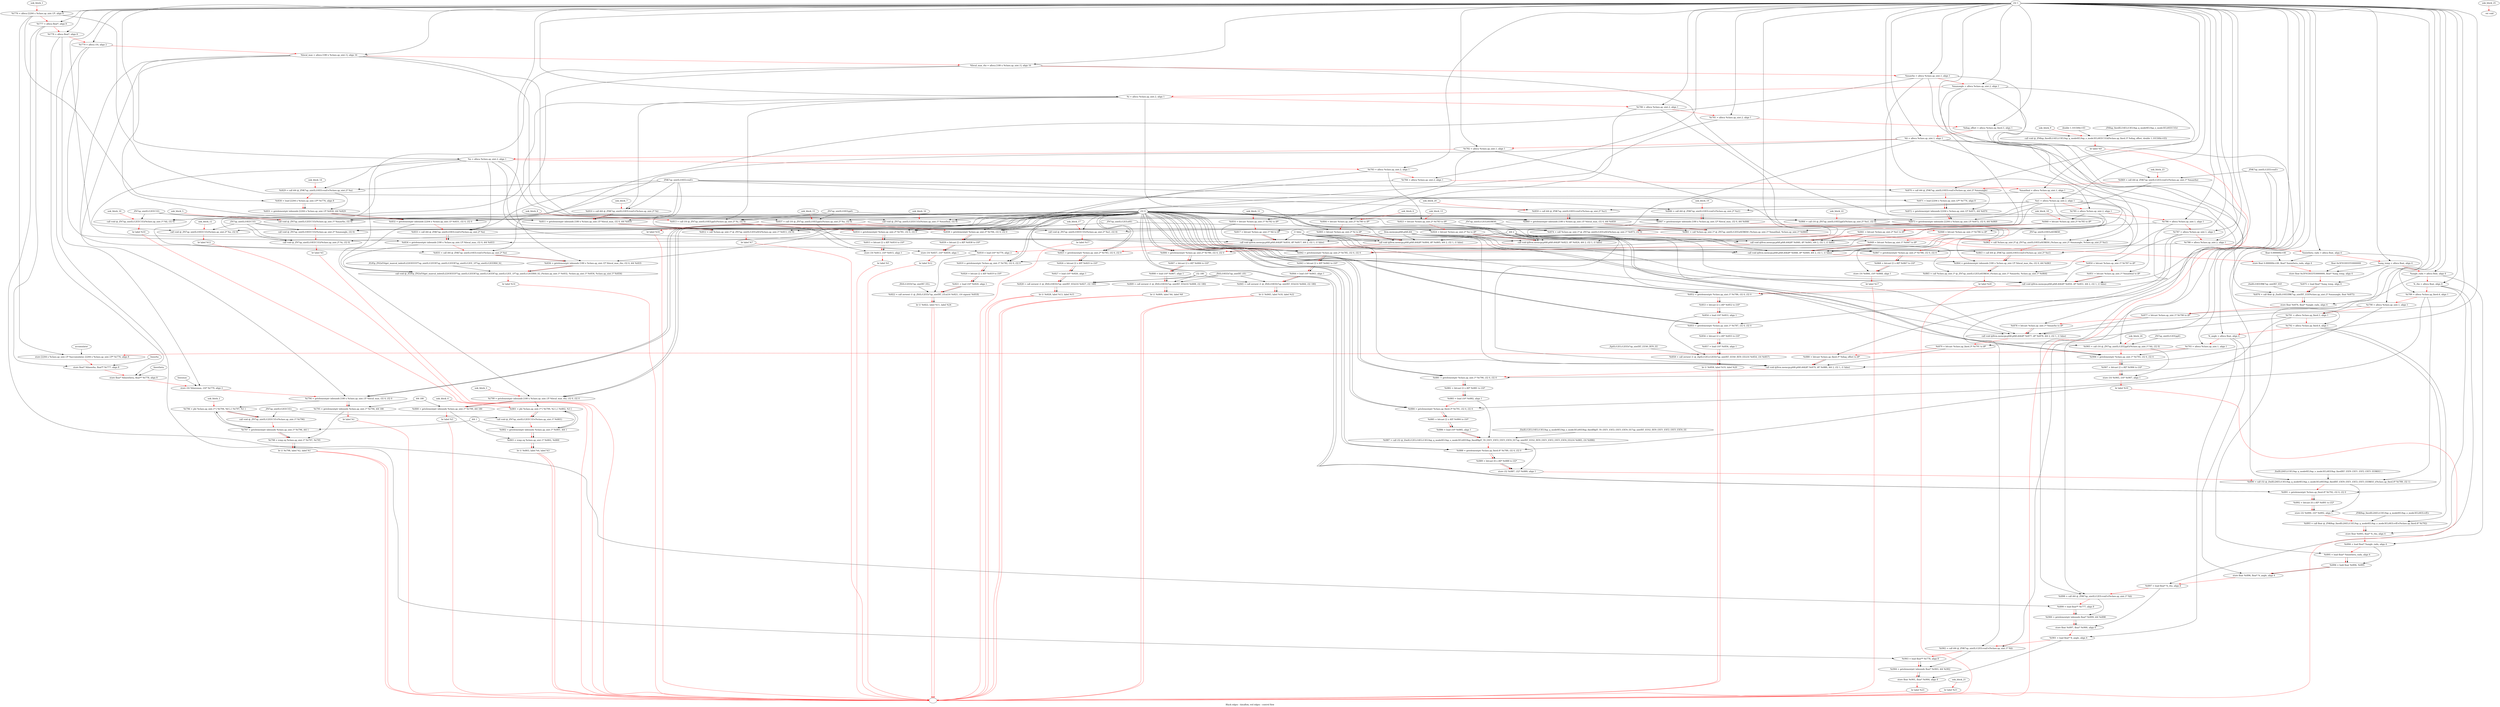 digraph G {
compound=true
label="Black edges - dataflow, red edges - control flow"
"t776" [label="  %t776 = alloca [2204 x %class.ap_uint.1]*, align 8"]
"t777" [label="  %t777 = alloca float*, align 8"]
"t778" [label="  %t778 = alloca float*, align 8"]
"t779" [label="  %t779 = alloca i16, align 2"]
"local_max" [label="  %local_max = alloca [180 x %class.ap_uint.1], align 16"]
"local_max_rho" [label="  %local_max_rho = alloca [180 x %class.ap_uint.1], align 16"]
"maxrho" [label="  %maxrho = alloca %class.ap_uint.1, align 1"]
"maxangle" [label="  %maxangle = alloca %class.ap_uint.2, align 1"]
"i" [label="  %i = alloca %class.ap_uint.2, align 1"]
"t780" [label="  %t780 = alloca %class.ap_uint.2, align 1"]
"t781" [label="  %t781 = alloca %class.ap_uint.2, align 1"]
"diag_offset" [label="  %diag_offset = alloca %class.ap_fixed.3, align 1"]
"li" [label="  %li = alloca %class.ap_uint.1, align 1"]
"t782" [label="  %t782 = alloca %class.ap_uint.1, align 1"]
"n" [label="  %n = alloca %class.ap_uint.2, align 1"]
"t783" [label="  %t783 = alloca %class.ap_uint.2, align 1"]
"t784" [label="  %t784 = alloca %class.ap_uint.2, align 1"]
"maxfinal" [label="  %maxfinal = alloca %class.ap_uint.1, align 1"]
"n1" [label="  %n1 = alloca %class.ap_uint.2, align 1"]
"t785" [label="  %t785 = alloca %class.ap_uint.2, align 1"]
"t786" [label="  %t786 = alloca %class.ap_uint.1, align 1"]
"t787" [label="  %t787 = alloca %class.ap_uint.1, align 1"]
"t788" [label="  %t788 = alloca %class.ap_uint.2, align 1"]
"mintheta_radn" [label="  %mintheta_radn = alloca float, align 4"]
"ang_temp" [label="  %ang_temp = alloca float, align 4"]
"angle_radn" [label="  %angle_radn = alloca float, align 4"]
"_rho" [label="  %_rho = alloca float, align 4"]
"t789" [label="  %t789 = alloca %class.ap_fixed.4, align 1"]
"t790" [label="  %t790 = alloca %class.ap_uint.1, align 1"]
"t791" [label="  %t791 = alloca %class.ap_fixed.3, align 1"]
"t792" [label="  %t792 = alloca %class.ap_fixed.4, align 1"]
"_angle" [label="  %_angle = alloca float, align 4"]
"t793" [label="  %t793 = alloca %class.ap_uint.1, align 1"]
"_1" [label="  store [2204 x %class.ap_uint.1]* %accumulator, [2204 x %class.ap_uint.1]** %t776, align 8"]
"_2" [label="  store float* %linesrho, float** %t777, align 8"]
"_3" [label="  store float* %linestheta, float** %t778, align 8"]
"_4" [label="  store i16 %linesmax, i16* %t779, align 2"]
"t794" [label="  %t794 = getelementptr inbounds [180 x %class.ap_uint.1]* %local_max, i32 0, i32 0"]
"t795" [label="  %t795 = getelementptr inbounds %class.ap_uint.1* %t794, i64 180"]
"_5" [label="  br label %1"]
"unk_block_1" -> "t776"[color=red]
"i32 1" -> "t776"
"t776" -> "t777"[color=red weight=2]
"i32 1" -> "t777"
"t777" -> "t778"[color=red weight=2]
"i32 1" -> "t778"
"t778" -> "t779"[color=red weight=2]
"i32 1" -> "t779"
"t779" -> "local_max"[color=red weight=2]
"i32 1" -> "local_max"
"local_max" -> "local_max_rho"[color=red weight=2]
"i32 1" -> "local_max_rho"
"local_max_rho" -> "maxrho"[color=red weight=2]
"i32 1" -> "maxrho"
"maxrho" -> "maxangle"[color=red weight=2]
"i32 1" -> "maxangle"
"maxangle" -> "i"[color=red weight=2]
"i32 1" -> "i"
"i" -> "t780"[color=red weight=2]
"i32 1" -> "t780"
"t780" -> "t781"[color=red weight=2]
"i32 1" -> "t781"
"t781" -> "diag_offset"[color=red weight=2]
"i32 1" -> "diag_offset"
"diag_offset" -> "li"[color=red weight=2]
"i32 1" -> "li"
"li" -> "t782"[color=red weight=2]
"i32 1" -> "t782"
"t782" -> "n"[color=red weight=2]
"i32 1" -> "n"
"n" -> "t783"[color=red weight=2]
"i32 1" -> "t783"
"t783" -> "t784"[color=red weight=2]
"i32 1" -> "t784"
"t784" -> "maxfinal"[color=red weight=2]
"i32 1" -> "maxfinal"
"maxfinal" -> "n1"[color=red weight=2]
"i32 1" -> "n1"
"n1" -> "t785"[color=red weight=2]
"i32 1" -> "t785"
"t785" -> "t786"[color=red weight=2]
"i32 1" -> "t786"
"t786" -> "t787"[color=red weight=2]
"i32 1" -> "t787"
"t787" -> "t788"[color=red weight=2]
"i32 1" -> "t788"
"t788" -> "mintheta_radn"[color=red weight=2]
"i32 1" -> "mintheta_radn"
"mintheta_radn" -> "ang_temp"[color=red weight=2]
"i32 1" -> "ang_temp"
"ang_temp" -> "angle_radn"[color=red weight=2]
"i32 1" -> "angle_radn"
"angle_radn" -> "_rho"[color=red weight=2]
"i32 1" -> "_rho"
"_rho" -> "t789"[color=red weight=2]
"i32 1" -> "t789"
"t789" -> "t790"[color=red weight=2]
"i32 1" -> "t790"
"t790" -> "t791"[color=red weight=2]
"i32 1" -> "t791"
"t791" -> "t792"[color=red weight=2]
"i32 1" -> "t792"
"t792" -> "_angle"[color=red weight=2]
"i32 1" -> "_angle"
"_angle" -> "t793"[color=red weight=2]
"i32 1" -> "t793"
"t793" -> "_1"[color=red weight=2]
"accumulator" -> "_1"
"t776" -> "_1"
"_1" -> "_2"[color=red weight=2]
"linesrho" -> "_2"
"t777" -> "_2"
"_2" -> "_3"[color=red weight=2]
"linestheta" -> "_3"
"t778" -> "_3"
"_3" -> "_4"[color=red weight=2]
"linesmax" -> "_4"
"t779" -> "_4"
"_4" -> "t794"[color=red weight=2]
"local_max" -> "t794"
"i32 0" -> "t794"
"i32 0" -> "t794"
"t794" -> "t795"[color=red weight=2]
"t794" -> "t795"
"i64 180" -> "t795"
"t795" -> "_5"[color=red weight=2]
"_5" -> ""[color=red]

"t796" [label="  %t796 = phi %class.ap_uint.1* [ %t794, %0 ], [ %t797, %1 ]"]
"_6" [label="  call void @_ZN7ap_uintILi12EEC1Ev(%class.ap_uint.1* %t796)"]
"t797" [label="  %t797 = getelementptr inbounds %class.ap_uint.1* %t796, i64 1"]
"t798" [label="  %t798 = icmp eq %class.ap_uint.1* %t797, %t795"]
"_7" [label="  br i1 %t798, label %2, label %1"]
"unk_block_2" -> "t796"[color=red]
"t794" -> "t796"
"t797" -> "t796"
"t796" -> "_6"[color=red weight=2]
"t796" -> "_6"
"_ZN7ap_uintILi12EEC1Ev" -> "_6"
"_6" -> "t797"[color=red weight=2]
"t796" -> "t797"
"i64 1" -> "t797"
"t797" -> "t798"[color=red weight=2]
"t797" -> "t798"
"t795" -> "t798"
"t798" -> "_7"[color=red weight=2]
"t798" -> "_7"
"_7" -> ""[color=red]
"_7" -> ""[color=red]

"t799" [label="  %t799 = getelementptr inbounds [180 x %class.ap_uint.1]* %local_max_rho, i32 0, i32 0"]
"t800" [label="  %t800 = getelementptr inbounds %class.ap_uint.1* %t799, i64 180"]
"_8" [label="  br label %3"]
"unk_block_3" -> "t799"[color=red]
"local_max_rho" -> "t799"
"i32 0" -> "t799"
"i32 0" -> "t799"
"t799" -> "t800"[color=red weight=2]
"t799" -> "t800"
"i64 180" -> "t800"
"t800" -> "_8"[color=red weight=2]
"_8" -> ""[color=red]

"t801" [label="  %t801 = phi %class.ap_uint.1* [ %t799, %2 ], [ %t802, %3 ]"]
"_9" [label="  call void @_ZN7ap_uintILi12EEC1Ev(%class.ap_uint.1* %t801)"]
"t802" [label="  %t802 = getelementptr inbounds %class.ap_uint.1* %t801, i64 1"]
"t803" [label="  %t803 = icmp eq %class.ap_uint.1* %t802, %t800"]
"_10" [label="  br i1 %t803, label %4, label %3"]
"unk_block_4" -> "t801"[color=red]
"t799" -> "t801"
"t802" -> "t801"
"t801" -> "_9"[color=red weight=2]
"t801" -> "_9"
"_ZN7ap_uintILi12EEC1Ev" -> "_9"
"_9" -> "t802"[color=red weight=2]
"t801" -> "t802"
"i64 1" -> "t802"
"t802" -> "t803"[color=red weight=2]
"t802" -> "t803"
"t800" -> "t803"
"t803" -> "_10"[color=red weight=2]
"t803" -> "_10"
"_10" -> ""[color=red]
"_10" -> ""[color=red]

"_11" [label="  call void @_ZN7ap_uintILi12EEC1Ei(%class.ap_uint.1* %maxrho, i32 0)"]
"_12" [label="  call void @_ZN7ap_uintILi10EEC1Ei(%class.ap_uint.2* %maxangle, i32 0)"]
"_13" [label="  call void @_ZN7ap_uintILi10EEC1Ei(%class.ap_uint.2* %i, i32 0)"]
"_14" [label="  br label %5"]
"unk_block_5" -> "_11"[color=red]
"maxrho" -> "_11"
"i32 0" -> "_11"
"_ZN7ap_uintILi12EEC1Ei" -> "_11"
"_11" -> "_12"[color=red weight=2]
"maxangle" -> "_12"
"i32 0" -> "_12"
"_ZN7ap_uintILi10EEC1Ei" -> "_12"
"_12" -> "_13"[color=red weight=2]
"i" -> "_13"
"i32 0" -> "_13"
"_ZN7ap_uintILi10EEC1Ei" -> "_13"
"_13" -> "_14"[color=red weight=2]
"_14" -> ""[color=red]

"t804" [label="  %t804 = bitcast %class.ap_uint.2* %t780 to i8*"]
"t805" [label="  %t805 = bitcast %class.ap_uint.2* %i to i8*"]
"_15" [label="  call void @llvm.memcpy.p0i8.p0i8.i64(i8* %t804, i8* %t805, i64 2, i32 1, i1 false)"]
"t806" [label="  %t806 = getelementptr %class.ap_uint.2* %t780, i32 0, i32 0"]
"t807" [label="  %t807 = bitcast [2 x i8]* %t806 to i16*"]
"t808" [label="  %t808 = load i16* %t807, align 1"]
"t809" [label="  %t809 = call zeroext i1 @_ZltILi10EEb7ap_uintIXT_EEi(i16 %t808, i32 180)"]
"_16" [label="  br i1 %t809, label %6, label %8"]
"unk_block_6" -> "t804"[color=red]
"t780" -> "t804"
"t804" -> "t805"[color=red weight=2]
"i" -> "t805"
"t805" -> "_15"[color=red weight=2]
"t804" -> "_15"
"t805" -> "_15"
"i64 2" -> "_15"
"i32 1" -> "_15"
"i1 false" -> "_15"
"llvm.memcpy.p0i8.p0i8.i64" -> "_15"
"_15" -> "t806"[color=red weight=2]
"t780" -> "t806"
"i32 0" -> "t806"
"i32 0" -> "t806"
"t806" -> "t807"[color=red weight=2]
"t806" -> "t807"
"t807" -> "t808"[color=red weight=2]
"t807" -> "t808"
"t808" -> "t809"[color=red weight=2]
"t808" -> "t809"
"i32 180" -> "t809"
"_ZltILi10EEb7ap_uintIXT_EEi" -> "t809"
"t809" -> "_16"[color=red weight=2]
"t809" -> "_16"
"_16" -> ""[color=red]
"_16" -> ""[color=red]

"t810" [label="  %t810 = call i64 @_ZNK7ap_uintILi10EEcvmEv(%class.ap_uint.2* %i)"]
"t811" [label="  %t811 = getelementptr inbounds [180 x %class.ap_uint.1]* %local_max, i32 0, i64 %t810"]
"t812" [label="  %t812 = call %class.ap_uint.1* @_ZN7ap_uintILi12EEaSEi(%class.ap_uint.1* %t811, i32 0)"]
"_17" [label="  br label %7"]
"unk_block_7" -> "t810"[color=red]
"i" -> "t810"
"_ZNK7ap_uintILi10EEcvmEv" -> "t810"
"t810" -> "t811"[color=red weight=2]
"local_max" -> "t811"
"i32 0" -> "t811"
"t810" -> "t811"
"t811" -> "t812"[color=red weight=2]
"t811" -> "t812"
"i32 0" -> "t812"
"_ZN7ap_uintILi12EEaSEi" -> "t812"
"t812" -> "_17"[color=red weight=2]
"_17" -> ""[color=red]

"t813" [label="  %t813 = call i16 @_ZN7ap_uintILi10EEppEi(%class.ap_uint.2* %i, i32 0)"]
"t814" [label="  %t814 = getelementptr %class.ap_uint.2* %t781, i32 0, i32 0"]
"t815" [label="  %t815 = bitcast [2 x i8]* %t814 to i16*"]
"_18" [label="  store i16 %t813, i16* %t815, align 1"]
"_19" [label="  br label %5"]
"unk_block_8" -> "t813"[color=red]
"i" -> "t813"
"i32 0" -> "t813"
"_ZN7ap_uintILi10EEppEi" -> "t813"
"t813" -> "t814"[color=red weight=2]
"t781" -> "t814"
"i32 0" -> "t814"
"i32 0" -> "t814"
"t814" -> "t815"[color=red weight=2]
"t814" -> "t815"
"t815" -> "_18"[color=red weight=2]
"t813" -> "_18"
"t815" -> "_18"
"_18" -> "_19"[color=red weight=2]
"_19" -> ""[color=red]

"_20" [label="  call void @_ZN8ap_fixedILi14ELi13EL9ap_q_mode0EL9ap_o_mode3ELi0EEC1Ed(%class.ap_fixed.3* %diag_offset, double 1.101500e+03)"]
"_21" [label="  br label %9"]
"unk_block_9" -> "_20"[color=red]
"diag_offset" -> "_20"
"double 1.101500e+03" -> "_20"
"_ZN8ap_fixedILi14ELi13EL9ap_q_mode0EL9ap_o_mode3ELi0EEC1Ed" -> "_20"
"_20" -> "_21"[color=red weight=2]
"_21" -> ""[color=red]

"_22" [label="  call void @_ZN7ap_uintILi12EEC1Ei(%class.ap_uint.1* %li, i32 0)"]
"_23" [label="  br label %10"]
"unk_block_10" -> "_22"[color=red]
"li" -> "_22"
"i32 0" -> "_22"
"_ZN7ap_uintILi12EEC1Ei" -> "_22"
"_22" -> "_23"[color=red weight=2]
"_23" -> ""[color=red]

"t816" [label="  %t816 = bitcast %class.ap_uint.1* %t782 to i8*"]
"t817" [label="  %t817 = bitcast %class.ap_uint.1* %li to i8*"]
"_24" [label="  call void @llvm.memcpy.p0i8.p0i8.i64(i8* %t816, i8* %t817, i64 2, i32 1, i1 false)"]
"t818" [label="  %t818 = load i16* %t779, align 2"]
"t819" [label="  %t819 = getelementptr %class.ap_uint.1* %t782, i32 0, i32 0"]
"t820" [label="  %t820 = bitcast [2 x i8]* %t819 to i16*"]
"t821" [label="  %t821 = load i16* %t820, align 1"]
"t822" [label="  %t822 = call zeroext i1 @_ZltILi12EEb7ap_uintIXT_EEs(i16 %t821, i16 signext %t818)"]
"_25" [label="  br i1 %t822, label %11, label %24"]
"unk_block_11" -> "t816"[color=red]
"t782" -> "t816"
"t816" -> "t817"[color=red weight=2]
"li" -> "t817"
"t817" -> "_24"[color=red weight=2]
"t816" -> "_24"
"t817" -> "_24"
"i64 2" -> "_24"
"i32 1" -> "_24"
"i1 false" -> "_24"
"llvm.memcpy.p0i8.p0i8.i64" -> "_24"
"_24" -> "t818"[color=red weight=2]
"t779" -> "t818"
"t818" -> "t819"[color=red weight=2]
"t782" -> "t819"
"i32 0" -> "t819"
"i32 0" -> "t819"
"t819" -> "t820"[color=red weight=2]
"t819" -> "t820"
"t820" -> "t821"[color=red weight=2]
"t820" -> "t821"
"t821" -> "t822"[color=red weight=2]
"t821" -> "t822"
"t818" -> "t822"
"_ZltILi12EEb7ap_uintIXT_EEs" -> "t822"
"t822" -> "_25"[color=red weight=2]
"t822" -> "_25"
"_25" -> ""[color=red]
"_25" -> ""[color=red]

"_26" [label="  call void @_ZN7ap_uintILi10EEC1Ei(%class.ap_uint.2* %n, i32 0)"]
"_27" [label="  br label %12"]
"unk_block_12" -> "_26"[color=red]
"n" -> "_26"
"i32 0" -> "_26"
"_ZN7ap_uintILi10EEC1Ei" -> "_26"
"_26" -> "_27"[color=red weight=2]
"_27" -> ""[color=red]

"t823" [label="  %t823 = bitcast %class.ap_uint.2* %t783 to i8*"]
"t824" [label="  %t824 = bitcast %class.ap_uint.2* %n to i8*"]
"_28" [label="  call void @llvm.memcpy.p0i8.p0i8.i64(i8* %t823, i8* %t824, i64 2, i32 1, i1 false)"]
"t825" [label="  %t825 = getelementptr %class.ap_uint.2* %t783, i32 0, i32 0"]
"t826" [label="  %t826 = bitcast [2 x i8]* %t825 to i16*"]
"t827" [label="  %t827 = load i16* %t826, align 1"]
"t828" [label="  %t828 = call zeroext i1 @_ZltILi10EEb7ap_uintIXT_EEi(i16 %t827, i32 180)"]
"_29" [label="  br i1 %t828, label %13, label %15"]
"unk_block_13" -> "t823"[color=red]
"t783" -> "t823"
"t823" -> "t824"[color=red weight=2]
"n" -> "t824"
"t824" -> "_28"[color=red weight=2]
"t823" -> "_28"
"t824" -> "_28"
"i64 2" -> "_28"
"i32 1" -> "_28"
"i1 false" -> "_28"
"llvm.memcpy.p0i8.p0i8.i64" -> "_28"
"_28" -> "t825"[color=red weight=2]
"t783" -> "t825"
"i32 0" -> "t825"
"i32 0" -> "t825"
"t825" -> "t826"[color=red weight=2]
"t825" -> "t826"
"t826" -> "t827"[color=red weight=2]
"t826" -> "t827"
"t827" -> "t828"[color=red weight=2]
"t827" -> "t828"
"i32 180" -> "t828"
"_ZltILi10EEb7ap_uintIXT_EEi" -> "t828"
"t828" -> "_29"[color=red weight=2]
"t828" -> "_29"
"_29" -> ""[color=red]
"_29" -> ""[color=red]

"t829" [label="  %t829 = call i64 @_ZNK7ap_uintILi10EEcvmEv(%class.ap_uint.2* %n)"]
"t830" [label="  %t830 = load [2204 x %class.ap_uint.1]** %t776, align 8"]
"t831" [label="  %t831 = getelementptr inbounds [2204 x %class.ap_uint.1]* %t830, i64 %t829"]
"t832" [label="  %t832 = getelementptr inbounds [2204 x %class.ap_uint.1]* %t831, i32 0, i32 0"]
"t833" [label="  %t833 = call i64 @_ZNK7ap_uintILi10EEcvmEv(%class.ap_uint.2* %n)"]
"t834" [label="  %t834 = getelementptr inbounds [180 x %class.ap_uint.1]* %local_max, i32 0, i64 %t833"]
"t835" [label="  %t835 = call i64 @_ZNK7ap_uintILi10EEcvmEv(%class.ap_uint.2* %n)"]
"t836" [label="  %t836 = getelementptr inbounds [180 x %class.ap_uint.1]* %local_max_rho, i32 0, i64 %t835"]
"_30" [label="  call void @_ZL85p_ZN2xf16get_maxval_indexILi2203EEEP7ap_uintILi12EER7ap_uintILi12EER7ap_uintILi12EE_1P7ap_uintILi12EERS0_S2_(%class.ap_uint.1* %t832, %class.ap_uint.1* %t834, %class.ap_uint.1* %t836)"]
"_31" [label="  br label %14"]
"unk_block_14" -> "t829"[color=red]
"n" -> "t829"
"_ZNK7ap_uintILi10EEcvmEv" -> "t829"
"t829" -> "t830"[color=red weight=2]
"t776" -> "t830"
"t830" -> "t831"[color=red weight=2]
"t830" -> "t831"
"t829" -> "t831"
"t831" -> "t832"[color=red weight=2]
"t831" -> "t832"
"i32 0" -> "t832"
"i32 0" -> "t832"
"t832" -> "t833"[color=red weight=2]
"n" -> "t833"
"_ZNK7ap_uintILi10EEcvmEv" -> "t833"
"t833" -> "t834"[color=red weight=2]
"local_max" -> "t834"
"i32 0" -> "t834"
"t833" -> "t834"
"t834" -> "t835"[color=red weight=2]
"n" -> "t835"
"_ZNK7ap_uintILi10EEcvmEv" -> "t835"
"t835" -> "t836"[color=red weight=2]
"local_max_rho" -> "t836"
"i32 0" -> "t836"
"t835" -> "t836"
"t836" -> "_30"[color=red weight=2]
"t832" -> "_30"
"t834" -> "_30"
"t836" -> "_30"
"_ZL85p_ZN2xf16get_maxval_indexILi2203EEEP7ap_uintILi12EER7ap_uintILi12EER7ap_uintILi12EE_1P7ap_uintILi12EERS0_S2_" -> "_30"
"_30" -> "_31"[color=red weight=2]
"_31" -> ""[color=red]

"t837" [label="  %t837 = call i16 @_ZN7ap_uintILi10EEppEi(%class.ap_uint.2* %n, i32 0)"]
"t838" [label="  %t838 = getelementptr %class.ap_uint.2* %t784, i32 0, i32 0"]
"t839" [label="  %t839 = bitcast [2 x i8]* %t838 to i16*"]
"_32" [label="  store i16 %t837, i16* %t839, align 1"]
"_33" [label="  br label %12"]
"unk_block_15" -> "t837"[color=red]
"n" -> "t837"
"i32 0" -> "t837"
"_ZN7ap_uintILi10EEppEi" -> "t837"
"t837" -> "t838"[color=red weight=2]
"t784" -> "t838"
"i32 0" -> "t838"
"i32 0" -> "t838"
"t838" -> "t839"[color=red weight=2]
"t838" -> "t839"
"t839" -> "_32"[color=red weight=2]
"t837" -> "_32"
"t839" -> "_32"
"_32" -> "_33"[color=red weight=2]
"_33" -> ""[color=red]

"_34" [label="  call void @_ZN7ap_uintILi12EEC1Ei(%class.ap_uint.1* %maxfinal, i32 0)"]
"_35" [label="  br label %16"]
"unk_block_16" -> "_34"[color=red]
"maxfinal" -> "_34"
"i32 0" -> "_34"
"_ZN7ap_uintILi12EEC1Ei" -> "_34"
"_34" -> "_35"[color=red weight=2]
"_35" -> ""[color=red]

"_36" [label="  call void @_ZN7ap_uintILi10EEC1Ei(%class.ap_uint.2* %n1, i32 0)"]
"_37" [label="  br label %17"]
"unk_block_17" -> "_36"[color=red]
"n1" -> "_36"
"i32 0" -> "_36"
"_ZN7ap_uintILi10EEC1Ei" -> "_36"
"_36" -> "_37"[color=red weight=2]
"_37" -> ""[color=red]

"t840" [label="  %t840 = bitcast %class.ap_uint.2* %t785 to i8*"]
"t841" [label="  %t841 = bitcast %class.ap_uint.2* %n1 to i8*"]
"_38" [label="  call void @llvm.memcpy.p0i8.p0i8.i64(i8* %t840, i8* %t841, i64 2, i32 1, i1 false)"]
"t842" [label="  %t842 = getelementptr %class.ap_uint.2* %t785, i32 0, i32 0"]
"t843" [label="  %t843 = bitcast [2 x i8]* %t842 to i16*"]
"t844" [label="  %t844 = load i16* %t843, align 1"]
"t845" [label="  %t845 = call zeroext i1 @_ZltILi10EEb7ap_uintIXT_EEi(i16 %t844, i32 180)"]
"_39" [label="  br i1 %t845, label %18, label %22"]
"unk_block_18" -> "t840"[color=red]
"t785" -> "t840"
"t840" -> "t841"[color=red weight=2]
"n1" -> "t841"
"t841" -> "_38"[color=red weight=2]
"t840" -> "_38"
"t841" -> "_38"
"i64 2" -> "_38"
"i32 1" -> "_38"
"i1 false" -> "_38"
"llvm.memcpy.p0i8.p0i8.i64" -> "_38"
"_38" -> "t842"[color=red weight=2]
"t785" -> "t842"
"i32 0" -> "t842"
"i32 0" -> "t842"
"t842" -> "t843"[color=red weight=2]
"t842" -> "t843"
"t843" -> "t844"[color=red weight=2]
"t843" -> "t844"
"t844" -> "t845"[color=red weight=2]
"t844" -> "t845"
"i32 180" -> "t845"
"_ZltILi10EEb7ap_uintIXT_EEi" -> "t845"
"t845" -> "_39"[color=red weight=2]
"t845" -> "_39"
"_39" -> ""[color=red]
"_39" -> ""[color=red]

"t846" [label="  %t846 = call i64 @_ZNK7ap_uintILi10EEcvmEv(%class.ap_uint.2* %n1)"]
"t847" [label="  %t847 = getelementptr inbounds [180 x %class.ap_uint.1]* %local_max, i32 0, i64 %t846"]
"t848" [label="  %t848 = bitcast %class.ap_uint.1* %t786 to i8*"]
"t849" [label="  %t849 = bitcast %class.ap_uint.1* %t847 to i8*"]
"_40" [label="  call void @llvm.memcpy.p0i8.p0i8.i64(i8* %t848, i8* %t849, i64 2, i32 1, i1 false)"]
"t850" [label="  %t850 = bitcast %class.ap_uint.1* %t787 to i8*"]
"t851" [label="  %t851 = bitcast %class.ap_uint.1* %maxfinal to i8*"]
"_41" [label="  call void @llvm.memcpy.p0i8.p0i8.i64(i8* %t850, i8* %t851, i64 2, i32 1, i1 false)"]
"t852" [label="  %t852 = getelementptr %class.ap_uint.1* %t786, i32 0, i32 0"]
"t853" [label="  %t853 = bitcast [2 x i8]* %t852 to i16*"]
"t854" [label="  %t854 = load i16* %t853, align 1"]
"t855" [label="  %t855 = getelementptr %class.ap_uint.1* %t787, i32 0, i32 0"]
"t856" [label="  %t856 = bitcast [2 x i8]* %t855 to i16*"]
"t857" [label="  %t857 = load i16* %t856, align 1"]
"t858" [label="  %t858 = call zeroext i1 @_ZgtILi12ELi12EEb7ap_uintIXT_EES0_IXT0_EE(i16 %t854, i16 %t857)"]
"_42" [label="  br i1 %t858, label %19, label %20"]
"unk_block_19" -> "t846"[color=red]
"n1" -> "t846"
"_ZNK7ap_uintILi10EEcvmEv" -> "t846"
"t846" -> "t847"[color=red weight=2]
"local_max" -> "t847"
"i32 0" -> "t847"
"t846" -> "t847"
"t847" -> "t848"[color=red weight=2]
"t786" -> "t848"
"t848" -> "t849"[color=red weight=2]
"t847" -> "t849"
"t849" -> "_40"[color=red weight=2]
"t848" -> "_40"
"t849" -> "_40"
"i64 2" -> "_40"
"i32 1" -> "_40"
"i1 false" -> "_40"
"llvm.memcpy.p0i8.p0i8.i64" -> "_40"
"_40" -> "t850"[color=red weight=2]
"t787" -> "t850"
"t850" -> "t851"[color=red weight=2]
"maxfinal" -> "t851"
"t851" -> "_41"[color=red weight=2]
"t850" -> "_41"
"t851" -> "_41"
"i64 2" -> "_41"
"i32 1" -> "_41"
"i1 false" -> "_41"
"llvm.memcpy.p0i8.p0i8.i64" -> "_41"
"_41" -> "t852"[color=red weight=2]
"t786" -> "t852"
"i32 0" -> "t852"
"i32 0" -> "t852"
"t852" -> "t853"[color=red weight=2]
"t852" -> "t853"
"t853" -> "t854"[color=red weight=2]
"t853" -> "t854"
"t854" -> "t855"[color=red weight=2]
"t787" -> "t855"
"i32 0" -> "t855"
"i32 0" -> "t855"
"t855" -> "t856"[color=red weight=2]
"t855" -> "t856"
"t856" -> "t857"[color=red weight=2]
"t856" -> "t857"
"t857" -> "t858"[color=red weight=2]
"t854" -> "t858"
"t857" -> "t858"
"_ZgtILi12ELi12EEb7ap_uintIXT_EES0_IXT0_EE" -> "t858"
"t858" -> "_42"[color=red weight=2]
"t858" -> "_42"
"_42" -> ""[color=red]
"_42" -> ""[color=red]

"t859" [label="  %t859 = call i64 @_ZNK7ap_uintILi10EEcvmEv(%class.ap_uint.2* %n1)"]
"t860" [label="  %t860 = getelementptr inbounds [180 x %class.ap_uint.1]* %local_max, i32 0, i64 %t859"]
"t861" [label="  %t861 = call %class.ap_uint.1* @_ZN7ap_uintILi12EEaSERKS0_(%class.ap_uint.1* %maxfinal, %class.ap_uint.1* %t860)"]
"t862" [label="  %t862 = call %class.ap_uint.2* @_ZN7ap_uintILi10EEaSERKS0_(%class.ap_uint.2* %maxangle, %class.ap_uint.2* %n1)"]
"t863" [label="  %t863 = call i64 @_ZNK7ap_uintILi10EEcvmEv(%class.ap_uint.2* %n1)"]
"t864" [label="  %t864 = getelementptr inbounds [180 x %class.ap_uint.1]* %local_max_rho, i32 0, i64 %t863"]
"t865" [label="  %t865 = call %class.ap_uint.1* @_ZN7ap_uintILi12EEaSERKS0_(%class.ap_uint.1* %maxrho, %class.ap_uint.1* %t864)"]
"_43" [label="  br label %20"]
"unk_block_20" -> "t859"[color=red]
"n1" -> "t859"
"_ZNK7ap_uintILi10EEcvmEv" -> "t859"
"t859" -> "t860"[color=red weight=2]
"local_max" -> "t860"
"i32 0" -> "t860"
"t859" -> "t860"
"t860" -> "t861"[color=red weight=2]
"maxfinal" -> "t861"
"t860" -> "t861"
"_ZN7ap_uintILi12EEaSERKS0_" -> "t861"
"t861" -> "t862"[color=red weight=2]
"maxangle" -> "t862"
"n1" -> "t862"
"_ZN7ap_uintILi10EEaSERKS0_" -> "t862"
"t862" -> "t863"[color=red weight=2]
"n1" -> "t863"
"_ZNK7ap_uintILi10EEcvmEv" -> "t863"
"t863" -> "t864"[color=red weight=2]
"local_max_rho" -> "t864"
"i32 0" -> "t864"
"t863" -> "t864"
"t864" -> "t865"[color=red weight=2]
"maxrho" -> "t865"
"t864" -> "t865"
"_ZN7ap_uintILi12EEaSERKS0_" -> "t865"
"t865" -> "_43"[color=red weight=2]
"_43" -> ""[color=red]

"_44" [label="  br label %21"]
"unk_block_21" -> "_44"[color=red]
"_44" -> ""[color=red]

"t866" [label="  %t866 = call i16 @_ZN7ap_uintILi10EEppEi(%class.ap_uint.2* %n1, i32 0)"]
"t867" [label="  %t867 = getelementptr %class.ap_uint.2* %t788, i32 0, i32 0"]
"t868" [label="  %t868 = bitcast [2 x i8]* %t867 to i16*"]
"_45" [label="  store i16 %t866, i16* %t868, align 1"]
"_46" [label="  br label %17"]
"unk_block_22" -> "t866"[color=red]
"n1" -> "t866"
"i32 0" -> "t866"
"_ZN7ap_uintILi10EEppEi" -> "t866"
"t866" -> "t867"[color=red weight=2]
"t788" -> "t867"
"i32 0" -> "t867"
"i32 0" -> "t867"
"t867" -> "t868"[color=red weight=2]
"t867" -> "t868"
"t868" -> "_45"[color=red weight=2]
"t866" -> "_45"
"t868" -> "_45"
"_45" -> "_46"[color=red weight=2]
"_46" -> ""[color=red]

"t869" [label="  %t869 = call i64 @_ZNK7ap_uintILi12EEcvmEv(%class.ap_uint.1* %maxrho)"]
"t870" [label="  %t870 = call i64 @_ZNK7ap_uintILi10EEcvmEv(%class.ap_uint.2* %maxangle)"]
"t871" [label="  %t871 = load [2204 x %class.ap_uint.1]** %t776, align 8"]
"t872" [label="  %t872 = getelementptr inbounds [2204 x %class.ap_uint.1]* %t871, i64 %t870"]
"t873" [label="  %t873 = getelementptr inbounds [2204 x %class.ap_uint.1]* %t872, i32 0, i64 %t869"]
"t874" [label="  %t874 = call %class.ap_uint.1* @_ZN7ap_uintILi12EEaSEi(%class.ap_uint.1* %t873, i32 0)"]
"_47" [label="  store float 0.000000e+00, float* %mintheta_radn, align 4"]
"_48" [label="  store float 0x3F91DEEFE0000000, float* %ang_temp, align 4"]
"t875" [label="  %t875 = load float* %ang_temp, align 4"]
"t876" [label="  %t876 = call float @_ZmlILi10EEfRK7ap_uintIXT_EEf(%class.ap_uint.2* %maxangle, float %t875)"]
"_49" [label="  store float %t876, float* %angle_radn, align 4"]
"t877" [label="  %t877 = bitcast %class.ap_uint.1* %t790 to i8*"]
"t878" [label="  %t878 = bitcast %class.ap_uint.1* %maxrho to i8*"]
"_50" [label="  call void @llvm.memcpy.p0i8.p0i8.i64(i8* %t877, i8* %t878, i64 2, i32 1, i1 false)"]
"t879" [label="  %t879 = bitcast %class.ap_fixed.3* %t791 to i8*"]
"t880" [label="  %t880 = bitcast %class.ap_fixed.3* %diag_offset to i8*"]
"_51" [label="  call void @llvm.memcpy.p0i8.p0i8.i64(i8* %t879, i8* %t880, i64 2, i32 1, i1 false)"]
"t881" [label="  %t881 = getelementptr %class.ap_uint.1* %t790, i32 0, i32 0"]
"t882" [label="  %t882 = bitcast [2 x i8]* %t881 to i16*"]
"t883" [label="  %t883 = load i16* %t882, align 1"]
"t884" [label="  %t884 = getelementptr %class.ap_fixed.3* %t791, i32 0, i32 0"]
"t885" [label="  %t885 = bitcast [2 x i8]* %t884 to i16*"]
"t886" [label="  %t886 = load i16* %t885, align 1"]
"t887" [label="  %t887 = call i32 @_ZmiILi12ELi14ELi13EL9ap_q_mode0EL9ap_o_mode3ELi0EE8ap_fixedIXplT_T0_EXT1_EXT2_EXT3_EXT4_EE7ap_uintIXT_EES2_IXT0_EXT1_EXT2_EXT3_EXT4_EE(i16 %t883, i16 %t886)"]
"t888" [label="  %t888 = getelementptr %class.ap_fixed.4* %t789, i32 0, i32 0"]
"t889" [label="  %t889 = bitcast [4 x i8]* %t888 to i32*"]
"_52" [label="  store i32 %t887, i32* %t889, align 1"]
"t890" [label="  %t890 = call i32 @_ZmlILi26ELi13EL9ap_q_mode0EL9ap_o_mode3ELi0EE8ap_fixedIXT_EXT0_EXT1_EXT2_EXT3_EERKS3_i(%class.ap_fixed.4* %t789, i32 1)"]
"t891" [label="  %t891 = getelementptr %class.ap_fixed.4* %t792, i32 0, i32 0"]
"t892" [label="  %t892 = bitcast [4 x i8]* %t891 to i32*"]
"_53" [label="  store i32 %t890, i32* %t892, align 1"]
"t893" [label="  %t893 = call float @_ZNK8ap_fixedILi26ELi13EL9ap_q_mode0EL9ap_o_mode3ELi0EEcvfEv(%class.ap_fixed.4* %t792)"]
"_54" [label="  store float %t893, float* %_rho, align 4"]
"t894" [label="  %t894 = load float* %angle_radn, align 4"]
"t895" [label="  %t895 = load float* %mintheta_radn, align 4"]
"t896" [label="  %t896 = fadd float %t894, %t895"]
"_55" [label="  store float %t896, float* %_angle, align 4"]
"t897" [label="  %t897 = load float* %_rho, align 4"]
"t898" [label="  %t898 = call i64 @_ZNK7ap_uintILi12EEcvmEv(%class.ap_uint.1* %li)"]
"t899" [label="  %t899 = load float** %t777, align 8"]
"t900" [label="  %t900 = getelementptr inbounds float* %t899, i64 %t898"]
"_56" [label="  store float %t897, float* %t900, align 4"]
"t901" [label="  %t901 = load float* %_angle, align 4"]
"t902" [label="  %t902 = call i64 @_ZNK7ap_uintILi12EEcvmEv(%class.ap_uint.1* %li)"]
"t903" [label="  %t903 = load float** %t778, align 8"]
"t904" [label="  %t904 = getelementptr inbounds float* %t903, i64 %t902"]
"_57" [label="  store float %t901, float* %t904, align 4"]
"_58" [label="  br label %23"]
"unk_block_23" -> "t869"[color=red]
"maxrho" -> "t869"
"_ZNK7ap_uintILi12EEcvmEv" -> "t869"
"t869" -> "t870"[color=red weight=2]
"maxangle" -> "t870"
"_ZNK7ap_uintILi10EEcvmEv" -> "t870"
"t870" -> "t871"[color=red weight=2]
"t776" -> "t871"
"t871" -> "t872"[color=red weight=2]
"t871" -> "t872"
"t870" -> "t872"
"t872" -> "t873"[color=red weight=2]
"t872" -> "t873"
"i32 0" -> "t873"
"t869" -> "t873"
"t873" -> "t874"[color=red weight=2]
"t873" -> "t874"
"i32 0" -> "t874"
"_ZN7ap_uintILi12EEaSEi" -> "t874"
"t874" -> "_47"[color=red weight=2]
"float 0.000000e+00" -> "_47"
"mintheta_radn" -> "_47"
"_47" -> "_48"[color=red weight=2]
"float 0x3F91DEEFE0000000" -> "_48"
"ang_temp" -> "_48"
"_48" -> "t875"[color=red weight=2]
"ang_temp" -> "t875"
"t875" -> "t876"[color=red weight=2]
"maxangle" -> "t876"
"t875" -> "t876"
"_ZmlILi10EEfRK7ap_uintIXT_EEf" -> "t876"
"t876" -> "_49"[color=red weight=2]
"t876" -> "_49"
"angle_radn" -> "_49"
"_49" -> "t877"[color=red weight=2]
"t790" -> "t877"
"t877" -> "t878"[color=red weight=2]
"maxrho" -> "t878"
"t878" -> "_50"[color=red weight=2]
"t877" -> "_50"
"t878" -> "_50"
"i64 2" -> "_50"
"i32 1" -> "_50"
"i1 false" -> "_50"
"llvm.memcpy.p0i8.p0i8.i64" -> "_50"
"_50" -> "t879"[color=red weight=2]
"t791" -> "t879"
"t879" -> "t880"[color=red weight=2]
"diag_offset" -> "t880"
"t880" -> "_51"[color=red weight=2]
"t879" -> "_51"
"t880" -> "_51"
"i64 2" -> "_51"
"i32 1" -> "_51"
"i1 false" -> "_51"
"llvm.memcpy.p0i8.p0i8.i64" -> "_51"
"_51" -> "t881"[color=red weight=2]
"t790" -> "t881"
"i32 0" -> "t881"
"i32 0" -> "t881"
"t881" -> "t882"[color=red weight=2]
"t881" -> "t882"
"t882" -> "t883"[color=red weight=2]
"t882" -> "t883"
"t883" -> "t884"[color=red weight=2]
"t791" -> "t884"
"i32 0" -> "t884"
"i32 0" -> "t884"
"t884" -> "t885"[color=red weight=2]
"t884" -> "t885"
"t885" -> "t886"[color=red weight=2]
"t885" -> "t886"
"t886" -> "t887"[color=red weight=2]
"t883" -> "t887"
"t886" -> "t887"
"_ZmiILi12ELi14ELi13EL9ap_q_mode0EL9ap_o_mode3ELi0EE8ap_fixedIXplT_T0_EXT1_EXT2_EXT3_EXT4_EE7ap_uintIXT_EES2_IXT0_EXT1_EXT2_EXT3_EXT4_EE" -> "t887"
"t887" -> "t888"[color=red weight=2]
"t789" -> "t888"
"i32 0" -> "t888"
"i32 0" -> "t888"
"t888" -> "t889"[color=red weight=2]
"t888" -> "t889"
"t889" -> "_52"[color=red weight=2]
"t887" -> "_52"
"t889" -> "_52"
"_52" -> "t890"[color=red weight=2]
"t789" -> "t890"
"i32 1" -> "t890"
"_ZmlILi26ELi13EL9ap_q_mode0EL9ap_o_mode3ELi0EE8ap_fixedIXT_EXT0_EXT1_EXT2_EXT3_EERKS3_i" -> "t890"
"t890" -> "t891"[color=red weight=2]
"t792" -> "t891"
"i32 0" -> "t891"
"i32 0" -> "t891"
"t891" -> "t892"[color=red weight=2]
"t891" -> "t892"
"t892" -> "_53"[color=red weight=2]
"t890" -> "_53"
"t892" -> "_53"
"_53" -> "t893"[color=red weight=2]
"t792" -> "t893"
"_ZNK8ap_fixedILi26ELi13EL9ap_q_mode0EL9ap_o_mode3ELi0EEcvfEv" -> "t893"
"t893" -> "_54"[color=red weight=2]
"t893" -> "_54"
"_rho" -> "_54"
"_54" -> "t894"[color=red weight=2]
"angle_radn" -> "t894"
"t894" -> "t895"[color=red weight=2]
"mintheta_radn" -> "t895"
"t895" -> "t896"[color=red weight=2]
"t894" -> "t896"
"t895" -> "t896"
"t896" -> "_55"[color=red weight=2]
"t896" -> "_55"
"_angle" -> "_55"
"_55" -> "t897"[color=red weight=2]
"_rho" -> "t897"
"t897" -> "t898"[color=red weight=2]
"li" -> "t898"
"_ZNK7ap_uintILi12EEcvmEv" -> "t898"
"t898" -> "t899"[color=red weight=2]
"t777" -> "t899"
"t899" -> "t900"[color=red weight=2]
"t899" -> "t900"
"t898" -> "t900"
"t900" -> "_56"[color=red weight=2]
"t897" -> "_56"
"t900" -> "_56"
"_56" -> "t901"[color=red weight=2]
"_angle" -> "t901"
"t901" -> "t902"[color=red weight=2]
"li" -> "t902"
"_ZNK7ap_uintILi12EEcvmEv" -> "t902"
"t902" -> "t903"[color=red weight=2]
"t778" -> "t903"
"t903" -> "t904"[color=red weight=2]
"t903" -> "t904"
"t902" -> "t904"
"t904" -> "_57"[color=red weight=2]
"t901" -> "_57"
"t904" -> "_57"
"_57" -> "_58"[color=red weight=2]
"_58" -> ""[color=red]

"t905" [label="  %t905 = call i16 @_ZN7ap_uintILi12EEppEi(%class.ap_uint.1* %li, i32 0)"]
"t906" [label="  %t906 = getelementptr %class.ap_uint.1* %t793, i32 0, i32 0"]
"t907" [label="  %t907 = bitcast [2 x i8]* %t906 to i16*"]
"_59" [label="  store i16 %t905, i16* %t907, align 1"]
"_60" [label="  br label %10"]
"unk_block_24" -> "t905"[color=red]
"li" -> "t905"
"i32 0" -> "t905"
"_ZN7ap_uintILi12EEppEi" -> "t905"
"t905" -> "t906"[color=red weight=2]
"t793" -> "t906"
"i32 0" -> "t906"
"i32 0" -> "t906"
"t906" -> "t907"[color=red weight=2]
"t906" -> "t907"
"t907" -> "_59"[color=red weight=2]
"t905" -> "_59"
"t907" -> "_59"
"_59" -> "_60"[color=red weight=2]
"_60" -> ""[color=red]

"_61" [label="  ret void"]
"unk_block_25" -> "_61"[color=red]

}
